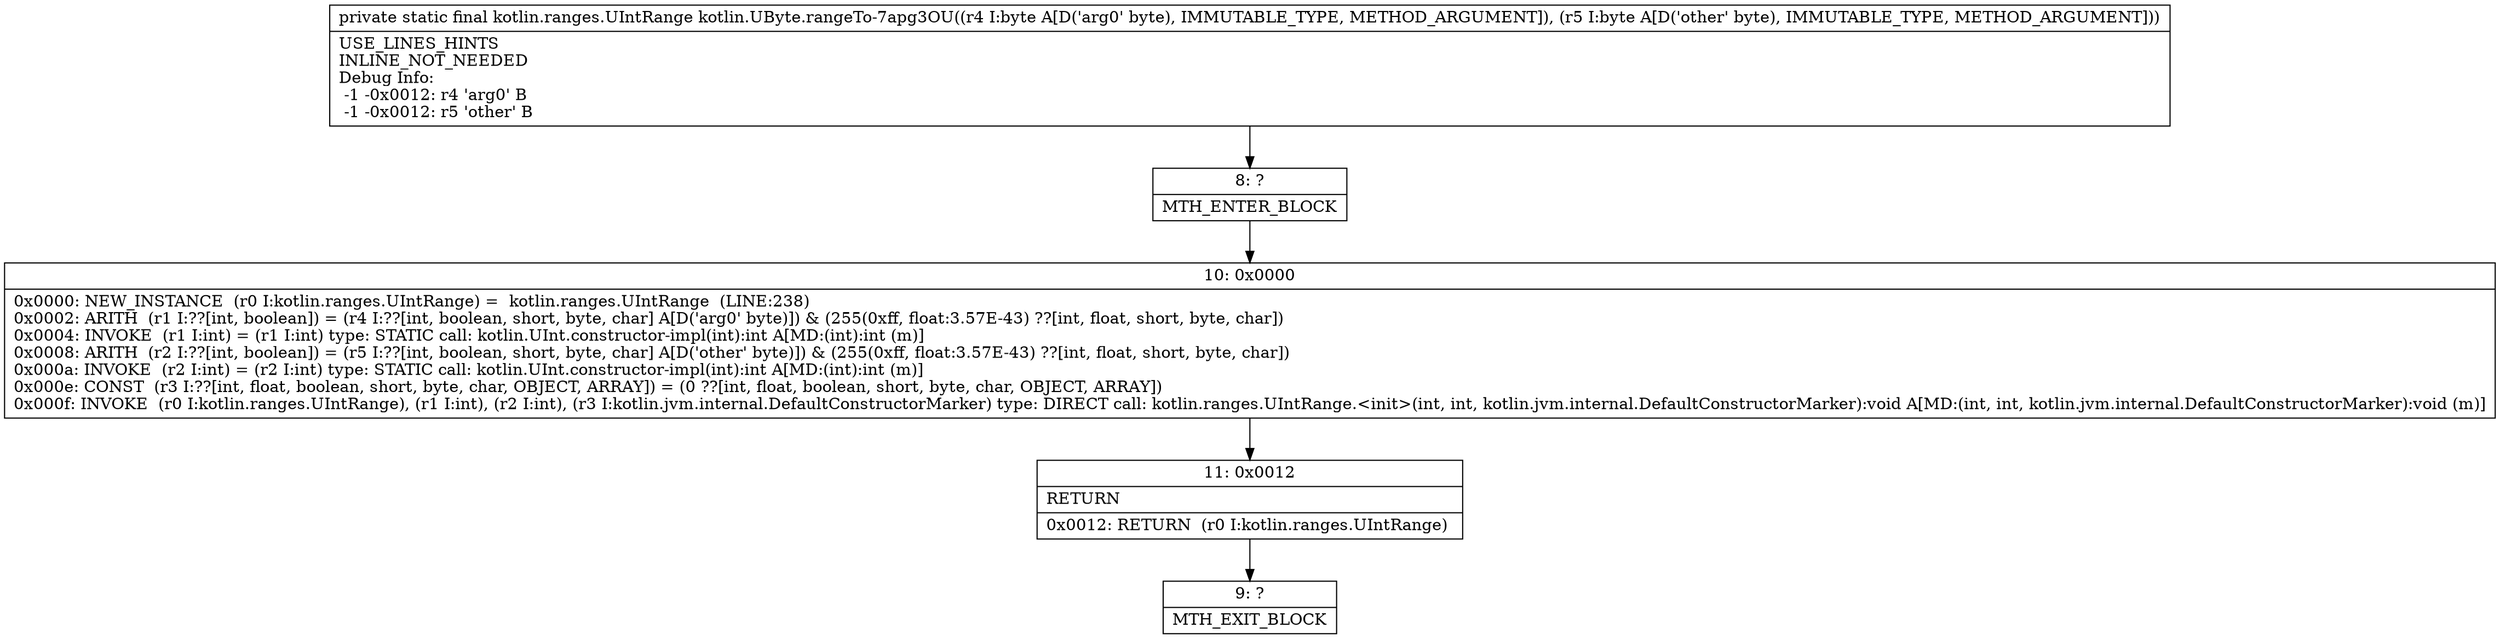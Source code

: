 digraph "CFG forkotlin.UByte.rangeTo\-7apg3OU(BB)Lkotlin\/ranges\/UIntRange;" {
Node_8 [shape=record,label="{8\:\ ?|MTH_ENTER_BLOCK\l}"];
Node_10 [shape=record,label="{10\:\ 0x0000|0x0000: NEW_INSTANCE  (r0 I:kotlin.ranges.UIntRange) =  kotlin.ranges.UIntRange  (LINE:238)\l0x0002: ARITH  (r1 I:??[int, boolean]) = (r4 I:??[int, boolean, short, byte, char] A[D('arg0' byte)]) & (255(0xff, float:3.57E\-43) ??[int, float, short, byte, char]) \l0x0004: INVOKE  (r1 I:int) = (r1 I:int) type: STATIC call: kotlin.UInt.constructor\-impl(int):int A[MD:(int):int (m)]\l0x0008: ARITH  (r2 I:??[int, boolean]) = (r5 I:??[int, boolean, short, byte, char] A[D('other' byte)]) & (255(0xff, float:3.57E\-43) ??[int, float, short, byte, char]) \l0x000a: INVOKE  (r2 I:int) = (r2 I:int) type: STATIC call: kotlin.UInt.constructor\-impl(int):int A[MD:(int):int (m)]\l0x000e: CONST  (r3 I:??[int, float, boolean, short, byte, char, OBJECT, ARRAY]) = (0 ??[int, float, boolean, short, byte, char, OBJECT, ARRAY]) \l0x000f: INVOKE  (r0 I:kotlin.ranges.UIntRange), (r1 I:int), (r2 I:int), (r3 I:kotlin.jvm.internal.DefaultConstructorMarker) type: DIRECT call: kotlin.ranges.UIntRange.\<init\>(int, int, kotlin.jvm.internal.DefaultConstructorMarker):void A[MD:(int, int, kotlin.jvm.internal.DefaultConstructorMarker):void (m)]\l}"];
Node_11 [shape=record,label="{11\:\ 0x0012|RETURN\l|0x0012: RETURN  (r0 I:kotlin.ranges.UIntRange) \l}"];
Node_9 [shape=record,label="{9\:\ ?|MTH_EXIT_BLOCK\l}"];
MethodNode[shape=record,label="{private static final kotlin.ranges.UIntRange kotlin.UByte.rangeTo\-7apg3OU((r4 I:byte A[D('arg0' byte), IMMUTABLE_TYPE, METHOD_ARGUMENT]), (r5 I:byte A[D('other' byte), IMMUTABLE_TYPE, METHOD_ARGUMENT]))  | USE_LINES_HINTS\lINLINE_NOT_NEEDED\lDebug Info:\l  \-1 \-0x0012: r4 'arg0' B\l  \-1 \-0x0012: r5 'other' B\l}"];
MethodNode -> Node_8;Node_8 -> Node_10;
Node_10 -> Node_11;
Node_11 -> Node_9;
}


